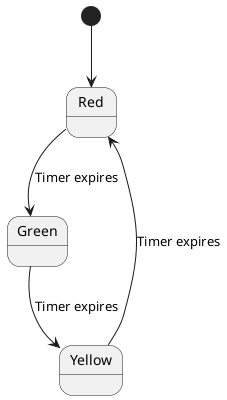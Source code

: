 @startuml
[*] --> Red
Red --> Green : Timer expires
Green --> Yellow : Timer expires
Yellow --> Red : Timer expires
@enduml
